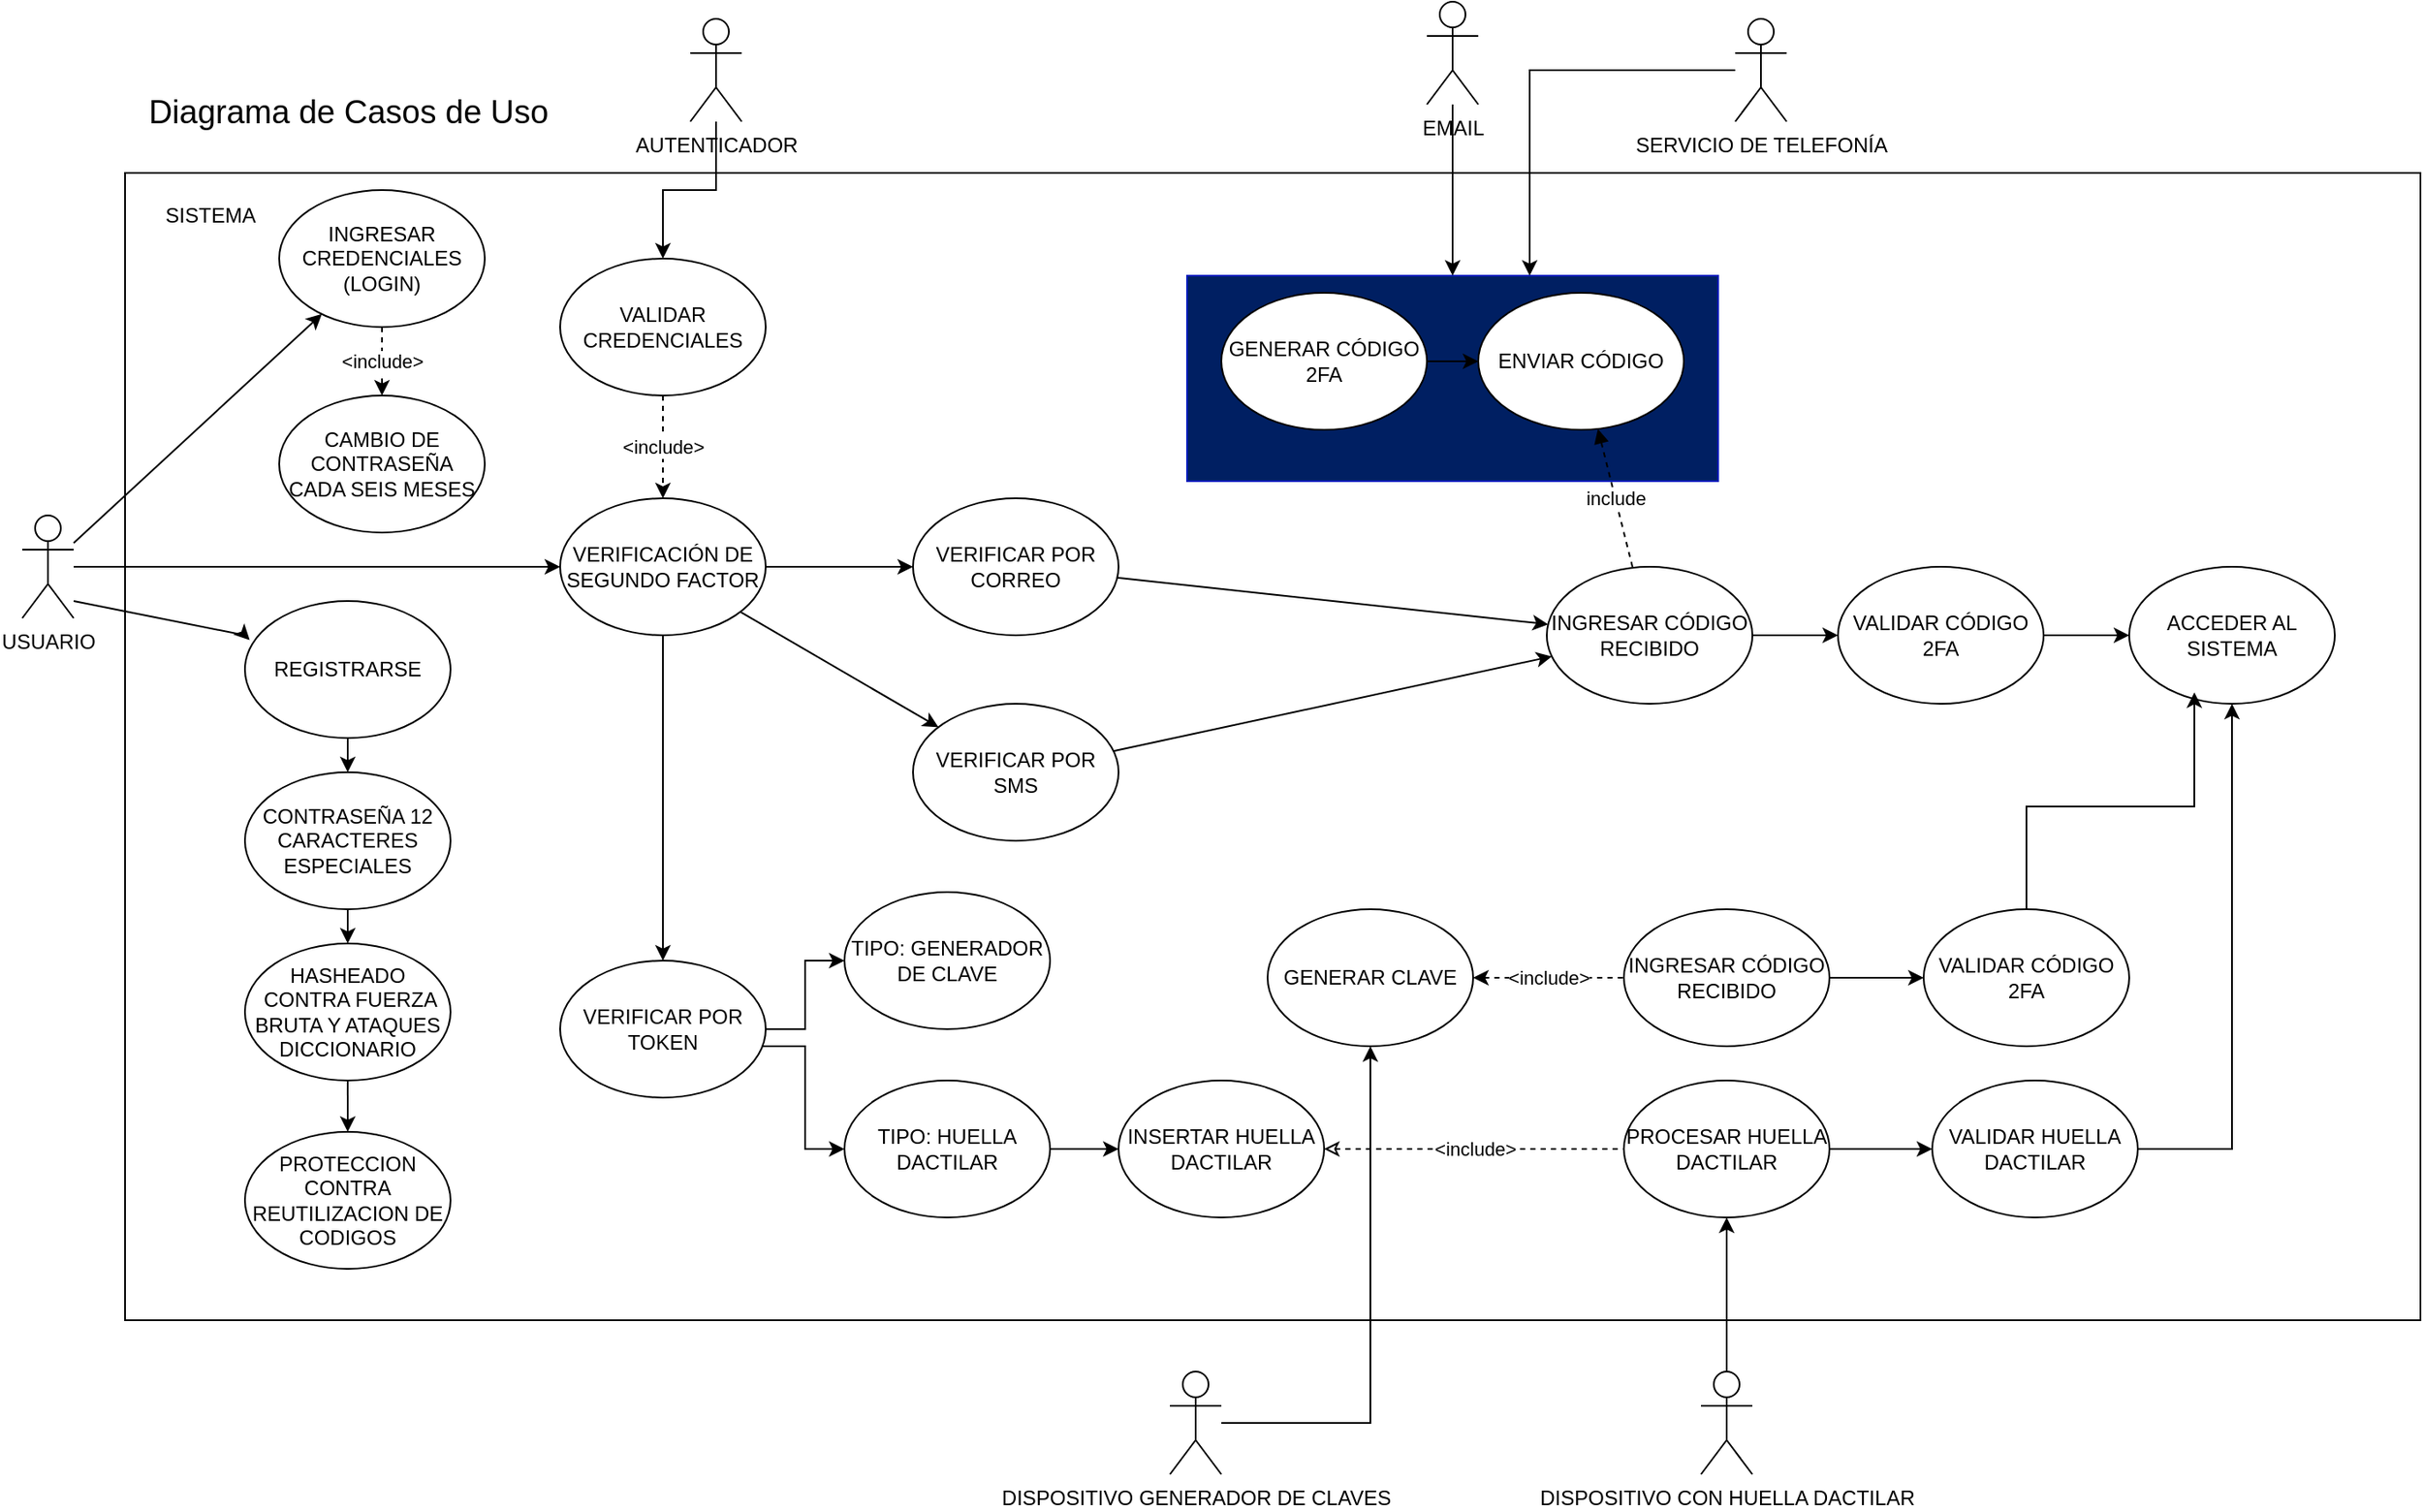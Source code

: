 <mxfile version="27.0.2" pages="3">
  <diagram name="Página-1" id="bkcNCFuZh3nzWd275Wma">
    <mxGraphModel dx="856" dy="1682" grid="1" gridSize="10" guides="1" tooltips="1" connect="1" arrows="1" fold="1" page="1" pageScale="1" pageWidth="827" pageHeight="1169" math="0" shadow="0">
      <root>
        <mxCell id="0" />
        <mxCell id="1" parent="0" />
        <mxCell id="55U7T44SHWVihHTXmbw4-5" value="" style="whiteSpace=wrap;html=1;fillColor=default;" parent="1" vertex="1">
          <mxGeometry x="160" y="70" width="1340" height="670" as="geometry" />
        </mxCell>
        <mxCell id="kDnsUJRPrxgdrEXKaM1p-23" value="" style="whiteSpace=wrap;html=1;fillColor=#001F62;fontColor=#ffffff;strokeColor=#001DBC;" parent="1" vertex="1">
          <mxGeometry x="780" y="130" width="310" height="120" as="geometry" />
        </mxCell>
        <mxCell id="ELgzYbz5t30qQWorCvFD-22" value="" style="edgeStyle=orthogonalEdgeStyle;rounded=0;orthogonalLoop=1;jettySize=auto;html=1;" parent="1" source="55U7T44SHWVihHTXmbw4-6" target="55U7T44SHWVihHTXmbw4-7" edge="1">
          <mxGeometry relative="1" as="geometry" />
        </mxCell>
        <mxCell id="kDnsUJRPrxgdrEXKaM1p-8" value="" style="rounded=0;orthogonalLoop=1;jettySize=auto;html=1;" parent="1" source="55U7T44SHWVihHTXmbw4-6" target="kDnsUJRPrxgdrEXKaM1p-7" edge="1">
          <mxGeometry relative="1" as="geometry" />
        </mxCell>
        <mxCell id="kDnsUJRPrxgdrEXKaM1p-11" value="" style="edgeStyle=orthogonalEdgeStyle;rounded=0;orthogonalLoop=1;jettySize=auto;html=1;" parent="1" source="55U7T44SHWVihHTXmbw4-6" target="kDnsUJRPrxgdrEXKaM1p-10" edge="1">
          <mxGeometry relative="1" as="geometry" />
        </mxCell>
        <mxCell id="55U7T44SHWVihHTXmbw4-6" value="VERIFICACIÓN DE SEGUNDO FACTOR" style="ellipse;whiteSpace=wrap;html=1;" parent="1" vertex="1">
          <mxGeometry x="414" y="260" width="120" height="80" as="geometry" />
        </mxCell>
        <mxCell id="kDnsUJRPrxgdrEXKaM1p-27" style="rounded=0;orthogonalLoop=1;jettySize=auto;html=1;" parent="1" source="55U7T44SHWVihHTXmbw4-7" target="ELgzYbz5t30qQWorCvFD-7" edge="1">
          <mxGeometry relative="1" as="geometry" />
        </mxCell>
        <mxCell id="55U7T44SHWVihHTXmbw4-7" value="VERIFICAR POR CORREO" style="ellipse;whiteSpace=wrap;html=1;" parent="1" vertex="1">
          <mxGeometry x="620" y="260" width="120" height="80" as="geometry" />
        </mxCell>
        <mxCell id="ELgzYbz5t30qQWorCvFD-12" value="" style="rounded=0;orthogonalLoop=1;jettySize=auto;html=1;" parent="1" source="55U7T44SHWVihHTXmbw4-20" target="ELgzYbz5t30qQWorCvFD-1" edge="1">
          <mxGeometry relative="1" as="geometry">
            <mxPoint x="370" y="170" as="sourcePoint" />
          </mxGeometry>
        </mxCell>
        <mxCell id="55U7T44SHWVihHTXmbw4-10" value="SISTEMA" style="text;html=1;align=center;verticalAlign=middle;whiteSpace=wrap;rounded=0;" parent="1" vertex="1">
          <mxGeometry x="180" y="80" width="60" height="30" as="geometry" />
        </mxCell>
        <mxCell id="ELgzYbz5t30qQWorCvFD-17" style="rounded=0;orthogonalLoop=1;jettySize=auto;html=1;" parent="1" source="55U7T44SHWVihHTXmbw4-20" target="55U7T44SHWVihHTXmbw4-6" edge="1">
          <mxGeometry relative="1" as="geometry" />
        </mxCell>
        <mxCell id="55U7T44SHWVihHTXmbw4-20" value="USUARIO&lt;div&gt;&lt;br&gt;&lt;/div&gt;&lt;div&gt;&lt;br&gt;&lt;/div&gt;" style="shape=umlActor;verticalLabelPosition=bottom;verticalAlign=top;html=1;outlineConnect=0;" parent="1" vertex="1">
          <mxGeometry x="100" y="270" width="30" height="60" as="geometry" />
        </mxCell>
        <mxCell id="OUFbGunnK5T9rDzc7TgG-1" value="&lt;font style=&quot;font-size: 19px;&quot;&gt;Diagrama de Casos de Uso&lt;/font&gt;" style="text;html=1;align=center;verticalAlign=middle;resizable=0;points=[];autosize=1;strokeColor=none;fillColor=none;" parent="1" vertex="1">
          <mxGeometry x="160" y="15" width="260" height="40" as="geometry" />
        </mxCell>
        <mxCell id="ELgzYbz5t30qQWorCvFD-1" value="INGRESAR CREDENCIALES (LOGIN)" style="ellipse;whiteSpace=wrap;html=1;" parent="1" vertex="1">
          <mxGeometry x="250" y="80" width="120" height="80" as="geometry" />
        </mxCell>
        <mxCell id="kDnsUJRPrxgdrEXKaM1p-2" value="&amp;lt;include&amp;gt;" style="edgeStyle=orthogonalEdgeStyle;rounded=0;orthogonalLoop=1;jettySize=auto;html=1;dashed=1;" parent="1" source="ELgzYbz5t30qQWorCvFD-2" target="55U7T44SHWVihHTXmbw4-6" edge="1">
          <mxGeometry relative="1" as="geometry" />
        </mxCell>
        <mxCell id="ELgzYbz5t30qQWorCvFD-2" value="VALIDAR CREDENCIALES" style="ellipse;whiteSpace=wrap;html=1;" parent="1" vertex="1">
          <mxGeometry x="414" y="120" width="120" height="80" as="geometry" />
        </mxCell>
        <mxCell id="ELgzYbz5t30qQWorCvFD-18" value="include" style="rounded=0;orthogonalLoop=1;jettySize=auto;html=1;dashed=1;startArrow=block;startFill=1;endArrow=none;" parent="1" source="ELgzYbz5t30qQWorCvFD-4" target="ELgzYbz5t30qQWorCvFD-7" edge="1">
          <mxGeometry relative="1" as="geometry">
            <mxPoint x="1111.028" y="192.628" as="targetPoint" />
          </mxGeometry>
        </mxCell>
        <mxCell id="ELgzYbz5t30qQWorCvFD-4" value="ENVIAR CÓDIGO" style="ellipse;whiteSpace=wrap;html=1;" parent="1" vertex="1">
          <mxGeometry x="950" y="140" width="120" height="80" as="geometry" />
        </mxCell>
        <mxCell id="ELgzYbz5t30qQWorCvFD-11" style="edgeStyle=orthogonalEdgeStyle;rounded=0;orthogonalLoop=1;jettySize=auto;html=1;" parent="1" source="ELgzYbz5t30qQWorCvFD-5" target="ELgzYbz5t30qQWorCvFD-8" edge="1">
          <mxGeometry relative="1" as="geometry" />
        </mxCell>
        <mxCell id="ELgzYbz5t30qQWorCvFD-5" value="VALIDAR CÓDIGO 2FA" style="ellipse;whiteSpace=wrap;html=1;" parent="1" vertex="1">
          <mxGeometry x="1160" y="300" width="120" height="80" as="geometry" />
        </mxCell>
        <mxCell id="kDnsUJRPrxgdrEXKaM1p-6" style="edgeStyle=orthogonalEdgeStyle;rounded=0;orthogonalLoop=1;jettySize=auto;html=1;" parent="1" source="ELgzYbz5t30qQWorCvFD-7" target="ELgzYbz5t30qQWorCvFD-5" edge="1">
          <mxGeometry relative="1" as="geometry" />
        </mxCell>
        <mxCell id="ELgzYbz5t30qQWorCvFD-7" value="INGRESAR CÓDIGO RECIBIDO" style="ellipse;whiteSpace=wrap;html=1;" parent="1" vertex="1">
          <mxGeometry x="990" y="300" width="120" height="80" as="geometry" />
        </mxCell>
        <mxCell id="ELgzYbz5t30qQWorCvFD-8" value="ACCEDER AL SISTEMA" style="ellipse;whiteSpace=wrap;html=1;" parent="1" vertex="1">
          <mxGeometry x="1330" y="300" width="120" height="80" as="geometry" />
        </mxCell>
        <mxCell id="kDnsUJRPrxgdrEXKaM1p-20" style="edgeStyle=orthogonalEdgeStyle;rounded=0;orthogonalLoop=1;jettySize=auto;html=1;" parent="1" source="ELgzYbz5t30qQWorCvFD-3" target="ELgzYbz5t30qQWorCvFD-4" edge="1">
          <mxGeometry relative="1" as="geometry" />
        </mxCell>
        <mxCell id="ELgzYbz5t30qQWorCvFD-3" value="GENERAR CÓDIGO 2FA" style="ellipse;whiteSpace=wrap;html=1;" parent="1" vertex="1">
          <mxGeometry x="800" y="140" width="120" height="80" as="geometry" />
        </mxCell>
        <mxCell id="kDnsUJRPrxgdrEXKaM1p-28" style="rounded=0;orthogonalLoop=1;jettySize=auto;html=1;" parent="1" source="kDnsUJRPrxgdrEXKaM1p-7" target="ELgzYbz5t30qQWorCvFD-7" edge="1">
          <mxGeometry relative="1" as="geometry" />
        </mxCell>
        <mxCell id="kDnsUJRPrxgdrEXKaM1p-7" value="VERIFICAR POR SMS" style="ellipse;whiteSpace=wrap;html=1;" parent="1" vertex="1">
          <mxGeometry x="620" y="380" width="120" height="80" as="geometry" />
        </mxCell>
        <mxCell id="a185UjHr5Wbor6EuOmG7-4" style="edgeStyle=orthogonalEdgeStyle;rounded=0;orthogonalLoop=1;jettySize=auto;html=1;" parent="1" source="kDnsUJRPrxgdrEXKaM1p-10" target="a185UjHr5Wbor6EuOmG7-2" edge="1">
          <mxGeometry relative="1" as="geometry" />
        </mxCell>
        <mxCell id="a185UjHr5Wbor6EuOmG7-5" style="edgeStyle=orthogonalEdgeStyle;rounded=0;orthogonalLoop=1;jettySize=auto;html=1;" parent="1" source="kDnsUJRPrxgdrEXKaM1p-10" target="a185UjHr5Wbor6EuOmG7-3" edge="1">
          <mxGeometry relative="1" as="geometry">
            <Array as="points">
              <mxPoint x="557" y="580" />
              <mxPoint x="557" y="640" />
            </Array>
          </mxGeometry>
        </mxCell>
        <mxCell id="kDnsUJRPrxgdrEXKaM1p-10" value="VERIFICAR POR TOKEN" style="ellipse;whiteSpace=wrap;html=1;" parent="1" vertex="1">
          <mxGeometry x="414" y="530" width="120" height="80" as="geometry" />
        </mxCell>
        <mxCell id="kDnsUJRPrxgdrEXKaM1p-19" style="edgeStyle=orthogonalEdgeStyle;rounded=0;orthogonalLoop=1;jettySize=auto;html=1;" parent="1" source="kDnsUJRPrxgdrEXKaM1p-15" target="kDnsUJRPrxgdrEXKaM1p-23" edge="1">
          <mxGeometry relative="1" as="geometry" />
        </mxCell>
        <mxCell id="kDnsUJRPrxgdrEXKaM1p-15" value="EMAIL" style="shape=umlActor;verticalLabelPosition=bottom;verticalAlign=top;html=1;outlineConnect=0;" parent="1" vertex="1">
          <mxGeometry x="920" y="-30" width="30" height="60" as="geometry" />
        </mxCell>
        <mxCell id="kDnsUJRPrxgdrEXKaM1p-26" style="edgeStyle=orthogonalEdgeStyle;rounded=0;orthogonalLoop=1;jettySize=auto;html=1;" parent="1" source="kDnsUJRPrxgdrEXKaM1p-22" target="kDnsUJRPrxgdrEXKaM1p-23" edge="1">
          <mxGeometry relative="1" as="geometry">
            <Array as="points">
              <mxPoint x="980" y="10" />
            </Array>
          </mxGeometry>
        </mxCell>
        <mxCell id="kDnsUJRPrxgdrEXKaM1p-22" value="SERVICIO DE TELEFONÍA" style="shape=umlActor;verticalLabelPosition=bottom;verticalAlign=top;html=1;outlineConnect=0;" parent="1" vertex="1">
          <mxGeometry x="1100" y="-20" width="30" height="60" as="geometry" />
        </mxCell>
        <mxCell id="kDnsUJRPrxgdrEXKaM1p-30" style="edgeStyle=orthogonalEdgeStyle;rounded=0;orthogonalLoop=1;jettySize=auto;html=1;" parent="1" source="kDnsUJRPrxgdrEXKaM1p-29" target="ELgzYbz5t30qQWorCvFD-2" edge="1">
          <mxGeometry relative="1" as="geometry" />
        </mxCell>
        <mxCell id="kDnsUJRPrxgdrEXKaM1p-29" value="AUTENTICADOR" style="shape=umlActor;verticalLabelPosition=bottom;verticalAlign=top;html=1;outlineConnect=0;" parent="1" vertex="1">
          <mxGeometry x="490" y="-20" width="30" height="60" as="geometry" />
        </mxCell>
        <mxCell id="e8HvIfPg88PnvEtI7GWi-3" value="REGISTRARSE" style="ellipse;whiteSpace=wrap;html=1;" parent="1" vertex="1">
          <mxGeometry x="230" y="320" width="120" height="80" as="geometry" />
        </mxCell>
        <mxCell id="e8HvIfPg88PnvEtI7GWi-5" value="CONTRASEÑA 12 CARACTERES&lt;div&gt;ESPECIALES&lt;/div&gt;" style="ellipse;whiteSpace=wrap;html=1;" parent="1" vertex="1">
          <mxGeometry x="230" y="420" width="120" height="80" as="geometry" />
        </mxCell>
        <mxCell id="e8HvIfPg88PnvEtI7GWi-6" value="HASHEADO&lt;div&gt;&amp;nbsp;CONTRA FUERZA BRUTA Y ATAQUES DICCIONARIO&lt;/div&gt;" style="ellipse;whiteSpace=wrap;html=1;" parent="1" vertex="1">
          <mxGeometry x="230" y="520" width="120" height="80" as="geometry" />
        </mxCell>
        <mxCell id="e8HvIfPg88PnvEtI7GWi-7" value="PROTECCION CONTRA REUTILIZACION DE CODIGOS" style="ellipse;whiteSpace=wrap;html=1;" parent="1" vertex="1">
          <mxGeometry x="230" y="630" width="120" height="80" as="geometry" />
        </mxCell>
        <mxCell id="e8HvIfPg88PnvEtI7GWi-8" value="CAMBIO DE CONTRASEÑA CADA SEIS MESES" style="ellipse;whiteSpace=wrap;html=1;" parent="1" vertex="1">
          <mxGeometry x="250" y="200" width="120" height="80" as="geometry" />
        </mxCell>
        <mxCell id="e8HvIfPg88PnvEtI7GWi-10" value="" style="endArrow=classic;html=1;rounded=0;entryX=0.5;entryY=0;entryDx=0;entryDy=0;" parent="1" target="e8HvIfPg88PnvEtI7GWi-5" edge="1">
          <mxGeometry width="50" height="50" relative="1" as="geometry">
            <mxPoint x="290" y="400" as="sourcePoint" />
            <mxPoint x="350" y="400" as="targetPoint" />
          </mxGeometry>
        </mxCell>
        <mxCell id="e8HvIfPg88PnvEtI7GWi-11" value="" style="endArrow=classic;html=1;rounded=0;exitX=0.5;exitY=1;exitDx=0;exitDy=0;entryX=0.5;entryY=0;entryDx=0;entryDy=0;" parent="1" source="e8HvIfPg88PnvEtI7GWi-5" target="e8HvIfPg88PnvEtI7GWi-6" edge="1">
          <mxGeometry width="50" height="50" relative="1" as="geometry">
            <mxPoint x="300" y="520" as="sourcePoint" />
            <mxPoint x="350" y="470" as="targetPoint" />
          </mxGeometry>
        </mxCell>
        <mxCell id="e8HvIfPg88PnvEtI7GWi-12" value="" style="endArrow=classic;html=1;rounded=0;exitX=0.097;exitY=0.791;exitDx=0;exitDy=0;exitPerimeter=0;entryX=0.5;entryY=0;entryDx=0;entryDy=0;" parent="1" source="55U7T44SHWVihHTXmbw4-5" target="e8HvIfPg88PnvEtI7GWi-7" edge="1">
          <mxGeometry width="50" height="50" relative="1" as="geometry">
            <mxPoint x="350" y="640" as="sourcePoint" />
            <mxPoint x="400" y="590" as="targetPoint" />
          </mxGeometry>
        </mxCell>
        <mxCell id="e8HvIfPg88PnvEtI7GWi-13" value="&amp;lt;include&amp;gt;" style="endArrow=classic;html=1;rounded=0;exitX=0.5;exitY=1;exitDx=0;exitDy=0;entryX=0.5;entryY=0;entryDx=0;entryDy=0;startFill=0;dashed=1;endFill=1;" parent="1" source="ELgzYbz5t30qQWorCvFD-1" target="e8HvIfPg88PnvEtI7GWi-8" edge="1">
          <mxGeometry width="50" height="50" relative="1" as="geometry">
            <mxPoint x="440" y="460" as="sourcePoint" />
            <mxPoint x="490" y="410" as="targetPoint" />
          </mxGeometry>
        </mxCell>
        <mxCell id="e8HvIfPg88PnvEtI7GWi-14" value="" style="endArrow=classic;html=1;rounded=0;entryX=0.023;entryY=0.285;entryDx=0;entryDy=0;entryPerimeter=0;" parent="1" target="e8HvIfPg88PnvEtI7GWi-3" edge="1">
          <mxGeometry width="50" height="50" relative="1" as="geometry">
            <mxPoint x="130" y="320" as="sourcePoint" />
            <mxPoint x="200" y="330" as="targetPoint" />
            <Array as="points">
              <mxPoint x="230" y="340" />
            </Array>
          </mxGeometry>
        </mxCell>
        <mxCell id="a185UjHr5Wbor6EuOmG7-2" value="TIPO: GENERADOR DE CLAVE" style="ellipse;whiteSpace=wrap;html=1;" parent="1" vertex="1">
          <mxGeometry x="580" y="490" width="120" height="80" as="geometry" />
        </mxCell>
        <mxCell id="a185UjHr5Wbor6EuOmG7-9" style="edgeStyle=orthogonalEdgeStyle;rounded=0;orthogonalLoop=1;jettySize=auto;html=1;" parent="1" source="a185UjHr5Wbor6EuOmG7-3" target="a185UjHr5Wbor6EuOmG7-8" edge="1">
          <mxGeometry relative="1" as="geometry" />
        </mxCell>
        <mxCell id="a185UjHr5Wbor6EuOmG7-3" value="TIPO: HUELLA DACTILAR" style="ellipse;whiteSpace=wrap;html=1;" parent="1" vertex="1">
          <mxGeometry x="580" y="600" width="120" height="80" as="geometry" />
        </mxCell>
        <mxCell id="a185UjHr5Wbor6EuOmG7-10" style="edgeStyle=orthogonalEdgeStyle;rounded=0;orthogonalLoop=1;jettySize=auto;html=1;" parent="1" source="a185UjHr5Wbor6EuOmG7-6" target="a185UjHr5Wbor6EuOmG7-15" edge="1">
          <mxGeometry relative="1" as="geometry" />
        </mxCell>
        <mxCell id="a185UjHr5Wbor6EuOmG7-6" value="DISPOSITIVO GENERADOR DE CLAVES" style="shape=umlActor;verticalLabelPosition=bottom;verticalAlign=top;html=1;outlineConnect=0;" parent="1" vertex="1">
          <mxGeometry x="770" y="770" width="30" height="60" as="geometry" />
        </mxCell>
        <mxCell id="a185UjHr5Wbor6EuOmG7-12" style="edgeStyle=orthogonalEdgeStyle;rounded=0;orthogonalLoop=1;jettySize=auto;html=1;entryX=0;entryY=0.5;entryDx=0;entryDy=0;" parent="1" source="a185UjHr5Wbor6EuOmG7-7" target="a185UjHr5Wbor6EuOmG7-11" edge="1">
          <mxGeometry relative="1" as="geometry" />
        </mxCell>
        <mxCell id="a185UjHr5Wbor6EuOmG7-7" value="PROCESAR HUELLA DACTILAR" style="ellipse;whiteSpace=wrap;html=1;" parent="1" vertex="1">
          <mxGeometry x="1035" y="600" width="120" height="80" as="geometry" />
        </mxCell>
        <mxCell id="a185UjHr5Wbor6EuOmG7-26" value="&amp;lt;include&amp;gt;" style="edgeStyle=orthogonalEdgeStyle;rounded=0;orthogonalLoop=1;jettySize=auto;html=1;dashed=1;startArrow=classic;startFill=0;endArrow=none;" parent="1" source="a185UjHr5Wbor6EuOmG7-8" target="a185UjHr5Wbor6EuOmG7-7" edge="1">
          <mxGeometry relative="1" as="geometry" />
        </mxCell>
        <mxCell id="a185UjHr5Wbor6EuOmG7-8" value="INSERTAR HUELLA DACTILAR" style="ellipse;whiteSpace=wrap;html=1;" parent="1" vertex="1">
          <mxGeometry x="740" y="600" width="120" height="80" as="geometry" />
        </mxCell>
        <mxCell id="a185UjHr5Wbor6EuOmG7-14" style="edgeStyle=orthogonalEdgeStyle;rounded=0;orthogonalLoop=1;jettySize=auto;html=1;" parent="1" source="a185UjHr5Wbor6EuOmG7-11" target="ELgzYbz5t30qQWorCvFD-8" edge="1">
          <mxGeometry relative="1" as="geometry">
            <Array as="points">
              <mxPoint x="1390" y="640" />
            </Array>
          </mxGeometry>
        </mxCell>
        <mxCell id="a185UjHr5Wbor6EuOmG7-11" value="VALIDAR HUELLA DACTILAR" style="ellipse;whiteSpace=wrap;html=1;" parent="1" vertex="1">
          <mxGeometry x="1215" y="600" width="120" height="80" as="geometry" />
        </mxCell>
        <mxCell id="a185UjHr5Wbor6EuOmG7-21" value="&amp;lt;include&amp;gt;" style="edgeStyle=orthogonalEdgeStyle;rounded=0;orthogonalLoop=1;jettySize=auto;html=1;dashed=1;startArrow=classic;startFill=1;endArrow=none;" parent="1" source="a185UjHr5Wbor6EuOmG7-15" target="a185UjHr5Wbor6EuOmG7-19" edge="1">
          <mxGeometry relative="1" as="geometry" />
        </mxCell>
        <mxCell id="a185UjHr5Wbor6EuOmG7-15" value="GENERAR CLAVE" style="ellipse;whiteSpace=wrap;html=1;" parent="1" vertex="1">
          <mxGeometry x="827" y="500" width="120" height="80" as="geometry" />
        </mxCell>
        <mxCell id="a185UjHr5Wbor6EuOmG7-17" style="edgeStyle=orthogonalEdgeStyle;rounded=0;orthogonalLoop=1;jettySize=auto;html=1;" parent="1" source="a185UjHr5Wbor6EuOmG7-16" target="a185UjHr5Wbor6EuOmG7-7" edge="1">
          <mxGeometry relative="1" as="geometry" />
        </mxCell>
        <mxCell id="a185UjHr5Wbor6EuOmG7-16" value="DISPOSITIVO CON HUELLA DACTILAR" style="shape=umlActor;verticalLabelPosition=bottom;verticalAlign=top;html=1;outlineConnect=0;" parent="1" vertex="1">
          <mxGeometry x="1080" y="770" width="30" height="60" as="geometry" />
        </mxCell>
        <mxCell id="a185UjHr5Wbor6EuOmG7-23" style="edgeStyle=orthogonalEdgeStyle;rounded=0;orthogonalLoop=1;jettySize=auto;html=1;" parent="1" source="a185UjHr5Wbor6EuOmG7-19" target="a185UjHr5Wbor6EuOmG7-20" edge="1">
          <mxGeometry relative="1" as="geometry" />
        </mxCell>
        <mxCell id="a185UjHr5Wbor6EuOmG7-19" value="INGRESAR CÓDIGO RECIBIDO" style="ellipse;whiteSpace=wrap;html=1;" parent="1" vertex="1">
          <mxGeometry x="1035" y="500" width="120" height="80" as="geometry" />
        </mxCell>
        <mxCell id="a185UjHr5Wbor6EuOmG7-20" value="VALIDAR CÓDIGO 2FA" style="ellipse;whiteSpace=wrap;html=1;" parent="1" vertex="1">
          <mxGeometry x="1210" y="500" width="120" height="80" as="geometry" />
        </mxCell>
        <mxCell id="a185UjHr5Wbor6EuOmG7-24" style="edgeStyle=orthogonalEdgeStyle;rounded=0;orthogonalLoop=1;jettySize=auto;html=1;entryX=0.317;entryY=0.917;entryDx=0;entryDy=0;entryPerimeter=0;" parent="1" source="a185UjHr5Wbor6EuOmG7-20" target="ELgzYbz5t30qQWorCvFD-8" edge="1">
          <mxGeometry relative="1" as="geometry" />
        </mxCell>
      </root>
    </mxGraphModel>
  </diagram>
  <diagram id="3XpqEXoGFujijByaQAJS" name="Página-2">
    <mxGraphModel dx="907" dy="1726" grid="1" gridSize="10" guides="1" tooltips="1" connect="1" arrows="1" fold="1" page="1" pageScale="1" pageWidth="827" pageHeight="1169" math="0" shadow="0">
      <root>
        <mxCell id="0" />
        <mxCell id="1" parent="0" />
        <mxCell id="KM89pwE54j6eWPWr3_YM-1" value="" style="ellipse;whiteSpace=wrap;html=1;aspect=fixed;" parent="1" vertex="1">
          <mxGeometry x="90" y="40" width="80" height="80" as="geometry" />
        </mxCell>
        <mxCell id="KM89pwE54j6eWPWr3_YM-2" value="LOGIN" style="text;html=1;align=center;verticalAlign=middle;whiteSpace=wrap;rounded=0;" parent="1" vertex="1">
          <mxGeometry x="240" y="20" width="60" height="30" as="geometry" />
        </mxCell>
        <mxCell id="KM89pwE54j6eWPWr3_YM-5" value="" style="endArrow=none;html=1;rounded=0;entryX=0.5;entryY=1;entryDx=0;entryDy=0;" parent="1" source="vRh6OYR6chhi0RHXxBmz-3" target="KM89pwE54j6eWPWr3_YM-1" edge="1">
          <mxGeometry width="50" height="50" relative="1" as="geometry">
            <mxPoint x="130" y="170.0" as="sourcePoint" />
            <mxPoint x="121" y="120" as="targetPoint" />
          </mxGeometry>
        </mxCell>
        <mxCell id="RthCbK91_F8tJ_3ahLFB-1" style="edgeStyle=orthogonalEdgeStyle;rounded=0;orthogonalLoop=1;jettySize=auto;html=1;endArrow=none;startFill=0;" parent="1" source="KM89pwE54j6eWPWr3_YM-6" target="vRh6OYR6chhi0RHXxBmz-3" edge="1">
          <mxGeometry relative="1" as="geometry">
            <mxPoint x="130" y="230.0" as="targetPoint" />
          </mxGeometry>
        </mxCell>
        <mxCell id="KM89pwE54j6eWPWr3_YM-6" value="" style="rhombus;whiteSpace=wrap;html=1;" parent="1" vertex="1">
          <mxGeometry x="90" y="270" width="80" height="80" as="geometry" />
        </mxCell>
        <mxCell id="KM89pwE54j6eWPWr3_YM-9" value="VALIDA&lt;div&gt;CREDENCIALES&lt;/div&gt;" style="rounded=1;whiteSpace=wrap;html=1;" parent="1" vertex="1">
          <mxGeometry x="70" y="400" width="120" height="60" as="geometry" />
        </mxCell>
        <mxCell id="KM89pwE54j6eWPWr3_YM-10" value="" style="endArrow=none;html=1;rounded=0;entryX=0.5;entryY=1;entryDx=0;entryDy=0;exitX=0.5;exitY=0;exitDx=0;exitDy=0;" parent="1" source="KM89pwE54j6eWPWr3_YM-9" target="KM89pwE54j6eWPWr3_YM-6" edge="1">
          <mxGeometry width="50" height="50" relative="1" as="geometry">
            <mxPoint x="120" y="440" as="sourcePoint" />
            <mxPoint x="120" y="390" as="targetPoint" />
          </mxGeometry>
        </mxCell>
        <mxCell id="KM89pwE54j6eWPWr3_YM-13" value="" style="endArrow=none;html=1;rounded=0;exitX=1;exitY=0.5;exitDx=0;exitDy=0;edgeStyle=orthogonalEdgeStyle;" parent="1" source="KM89pwE54j6eWPWr3_YM-6" edge="1">
          <mxGeometry width="50" height="50" relative="1" as="geometry">
            <mxPoint x="220" y="340" as="sourcePoint" />
            <mxPoint x="220" y="200" as="targetPoint" />
          </mxGeometry>
        </mxCell>
        <mxCell id="KM89pwE54j6eWPWr3_YM-14" value="" style="endArrow=none;html=1;rounded=0;startArrow=block;startFill=1;" parent="1" source="vRh6OYR6chhi0RHXxBmz-3" edge="1">
          <mxGeometry width="50" height="50" relative="1" as="geometry">
            <mxPoint x="190" y="200.0" as="sourcePoint" />
            <mxPoint x="220" y="200" as="targetPoint" />
          </mxGeometry>
        </mxCell>
        <mxCell id="KM89pwE54j6eWPWr3_YM-27" value="NO" style="edgeStyle=orthogonalEdgeStyle;rounded=0;orthogonalLoop=1;jettySize=auto;html=1;entryX=0.5;entryY=0;entryDx=0;entryDy=0;endArrow=none;startFill=0;" parent="1" source="KM89pwE54j6eWPWr3_YM-17" target="KM89pwE54j6eWPWr3_YM-26" edge="1">
          <mxGeometry x="-0.375" relative="1" as="geometry">
            <mxPoint as="offset" />
          </mxGeometry>
        </mxCell>
        <mxCell id="KM89pwE54j6eWPWr3_YM-32" value="" style="edgeStyle=orthogonalEdgeStyle;rounded=0;orthogonalLoop=1;jettySize=auto;html=1;endArrow=block;endFill=1;" parent="1" source="KM89pwE54j6eWPWr3_YM-17" target="KM89pwE54j6eWPWr3_YM-19" edge="1">
          <mxGeometry relative="1" as="geometry" />
        </mxCell>
        <mxCell id="KM89pwE54j6eWPWr3_YM-17" value="" style="rhombus;whiteSpace=wrap;html=1;" parent="1" vertex="1">
          <mxGeometry x="370" y="160" width="80" height="80" as="geometry" />
        </mxCell>
        <mxCell id="KM89pwE54j6eWPWr3_YM-19" value="BLOQUEO" style="ellipse;whiteSpace=wrap;html=1;" parent="1" vertex="1">
          <mxGeometry x="350" y="-30" width="120" height="80" as="geometry" />
        </mxCell>
        <mxCell id="RthCbK91_F8tJ_3ahLFB-2" value="SI" style="edgeStyle=orthogonalEdgeStyle;rounded=0;orthogonalLoop=1;jettySize=auto;html=1;" parent="1" source="KM89pwE54j6eWPWr3_YM-20" target="KM89pwE54j6eWPWr3_YM-23" edge="1">
          <mxGeometry relative="1" as="geometry" />
        </mxCell>
        <mxCell id="GqbfyCoOcC2KNz3jLCVC-5" value="NO" style="edgeStyle=orthogonalEdgeStyle;rounded=0;orthogonalLoop=1;jettySize=auto;html=1;entryX=0.5;entryY=1;entryDx=0;entryDy=0;endArrow=none;startFill=0;" edge="1" parent="1" source="KM89pwE54j6eWPWr3_YM-20" target="KM89pwE54j6eWPWr3_YM-26">
          <mxGeometry relative="1" as="geometry" />
        </mxCell>
        <mxCell id="KM89pwE54j6eWPWr3_YM-20" value="" style="rhombus;whiteSpace=wrap;html=1;" parent="1" vertex="1">
          <mxGeometry x="250" y="390" width="80" height="80" as="geometry" />
        </mxCell>
        <mxCell id="KM89pwE54j6eWPWr3_YM-21" value="" style="endArrow=none;html=1;rounded=0;exitX=1;exitY=0.5;exitDx=0;exitDy=0;entryX=0;entryY=0.5;entryDx=0;entryDy=0;" parent="1" source="KM89pwE54j6eWPWr3_YM-9" target="KM89pwE54j6eWPWr3_YM-20" edge="1">
          <mxGeometry width="50" height="50" relative="1" as="geometry">
            <mxPoint x="230" y="510" as="sourcePoint" />
            <mxPoint x="330" y="480" as="targetPoint" />
          </mxGeometry>
        </mxCell>
        <mxCell id="RthCbK91_F8tJ_3ahLFB-35" style="edgeStyle=orthogonalEdgeStyle;rounded=0;orthogonalLoop=1;jettySize=auto;html=1;endArrow=none;endFill=1;startFill=0;" parent="1" source="KM89pwE54j6eWPWr3_YM-23" target="RthCbK91_F8tJ_3ahLFB-6" edge="1">
          <mxGeometry relative="1" as="geometry" />
        </mxCell>
        <mxCell id="RthCbK91_F8tJ_3ahLFB-36" style="edgeStyle=orthogonalEdgeStyle;rounded=0;orthogonalLoop=1;jettySize=auto;html=1;endArrow=none;startFill=0;" parent="1" source="KM89pwE54j6eWPWr3_YM-23" target="RthCbK91_F8tJ_3ahLFB-5" edge="1">
          <mxGeometry relative="1" as="geometry">
            <Array as="points">
              <mxPoint x="510" y="510" />
            </Array>
          </mxGeometry>
        </mxCell>
        <mxCell id="fI8FuP6cAWkPeZ9nkoHx-1" style="edgeStyle=orthogonalEdgeStyle;rounded=0;orthogonalLoop=1;jettySize=auto;html=1;entryX=0;entryY=0.5;entryDx=0;entryDy=0;" edge="1" parent="1" source="KM89pwE54j6eWPWr3_YM-23" target="GqbfyCoOcC2KNz3jLCVC-32">
          <mxGeometry relative="1" as="geometry">
            <Array as="points">
              <mxPoint x="480" y="630" />
            </Array>
          </mxGeometry>
        </mxCell>
        <mxCell id="KM89pwE54j6eWPWr3_YM-23" value="ELEGIR DOBLE FACTOR DE AUTENTICACIÓN" style="ellipse;whiteSpace=wrap;html=1;" parent="1" vertex="1">
          <mxGeometry x="420" y="390" width="120" height="80" as="geometry" />
        </mxCell>
        <mxCell id="GqbfyCoOcC2KNz3jLCVC-3" value="SI" style="edgeStyle=orthogonalEdgeStyle;rounded=0;orthogonalLoop=1;jettySize=auto;html=1;entryX=1;entryY=0.25;entryDx=0;entryDy=0;" edge="1" parent="1" source="KM89pwE54j6eWPWr3_YM-26" target="vRh6OYR6chhi0RHXxBmz-3">
          <mxGeometry x="0.282" y="-5" relative="1" as="geometry">
            <Array as="points">
              <mxPoint x="290" y="185" />
            </Array>
            <mxPoint as="offset" />
          </mxGeometry>
        </mxCell>
        <mxCell id="KM89pwE54j6eWPWr3_YM-26" value="ANES DE 3 INTENTOS" style="ellipse;whiteSpace=wrap;html=1;" parent="1" vertex="1">
          <mxGeometry x="245" y="280" width="90" height="60" as="geometry" />
        </mxCell>
        <mxCell id="5MV8AKmwj1LYdUBuBQUa-1" value="Diagrama de actividad" style="text;html=1;align=center;verticalAlign=middle;resizable=0;points=[];autosize=1;strokeColor=none;fillColor=none;" parent="1" vertex="1">
          <mxGeometry y="-2" width="140" height="30" as="geometry" />
        </mxCell>
        <mxCell id="RthCbK91_F8tJ_3ahLFB-37" style="edgeStyle=orthogonalEdgeStyle;rounded=0;orthogonalLoop=1;jettySize=auto;html=1;" parent="1" source="RthCbK91_F8tJ_3ahLFB-5" target="RthCbK91_F8tJ_3ahLFB-16" edge="1">
          <mxGeometry relative="1" as="geometry" />
        </mxCell>
        <mxCell id="RthCbK91_F8tJ_3ahLFB-5" value="AUTENTICAR POR EMAIL" style="rounded=1;whiteSpace=wrap;html=1;" parent="1" vertex="1">
          <mxGeometry x="630" y="480" width="120" height="60" as="geometry" />
        </mxCell>
        <mxCell id="RthCbK91_F8tJ_3ahLFB-6" value="AUTENTICAR POR SMS" style="rounded=1;whiteSpace=wrap;html=1;" parent="1" vertex="1">
          <mxGeometry x="630" y="400" width="120" height="60" as="geometry" />
        </mxCell>
        <mxCell id="RthCbK91_F8tJ_3ahLFB-20" style="edgeStyle=orthogonalEdgeStyle;rounded=0;orthogonalLoop=1;jettySize=auto;html=1;endArrow=none;startFill=0;" parent="1" source="RthCbK91_F8tJ_3ahLFB-11" target="RthCbK91_F8tJ_3ahLFB-19" edge="1">
          <mxGeometry relative="1" as="geometry" />
        </mxCell>
        <mxCell id="RthCbK91_F8tJ_3ahLFB-11" value="ANTES DE 30 SEGUNDOS" style="ellipse;whiteSpace=wrap;html=1;" parent="1" vertex="1">
          <mxGeometry x="1090" y="260" width="90" height="60" as="geometry" />
        </mxCell>
        <mxCell id="RthCbK91_F8tJ_3ahLFB-43" style="edgeStyle=orthogonalEdgeStyle;rounded=0;orthogonalLoop=1;jettySize=auto;html=1;entryX=0.5;entryY=0;entryDx=0;entryDy=0;endArrow=none;startFill=0;" parent="1" source="RthCbK91_F8tJ_3ahLFB-12" target="RthCbK91_F8tJ_3ahLFB-41" edge="1">
          <mxGeometry relative="1" as="geometry" />
        </mxCell>
        <mxCell id="RthCbK91_F8tJ_3ahLFB-12" value="RECIBIR CÓDIGO" style="rounded=1;whiteSpace=wrap;html=1;" parent="1" vertex="1">
          <mxGeometry x="970" y="400" width="120" height="60" as="geometry" />
        </mxCell>
        <mxCell id="RthCbK91_F8tJ_3ahLFB-21" value="NO" style="edgeStyle=orthogonalEdgeStyle;rounded=0;orthogonalLoop=1;jettySize=auto;html=1;exitX=0;exitY=0.5;exitDx=0;exitDy=0;" parent="1" source="RthCbK91_F8tJ_3ahLFB-19" edge="1">
          <mxGeometry relative="1" as="geometry">
            <mxPoint x="470" y="30" as="targetPoint" />
            <Array as="points">
              <mxPoint x="713" y="180" />
              <mxPoint x="713" y="30" />
            </Array>
          </mxGeometry>
        </mxCell>
        <mxCell id="RthCbK91_F8tJ_3ahLFB-52" value="SI" style="edgeStyle=orthogonalEdgeStyle;rounded=0;orthogonalLoop=1;jettySize=auto;html=1;entryX=0;entryY=0.5;entryDx=0;entryDy=0;" parent="1" source="RthCbK91_F8tJ_3ahLFB-19" target="RthCbK91_F8tJ_3ahLFB-23" edge="1">
          <mxGeometry relative="1" as="geometry" />
        </mxCell>
        <mxCell id="RthCbK91_F8tJ_3ahLFB-19" value="" style="rhombus;whiteSpace=wrap;html=1;" parent="1" vertex="1">
          <mxGeometry x="1095" y="140" width="80" height="80" as="geometry" />
        </mxCell>
        <mxCell id="RthCbK91_F8tJ_3ahLFB-31" style="edgeStyle=orthogonalEdgeStyle;rounded=0;orthogonalLoop=1;jettySize=auto;html=1;endArrow=none;startFill=0;" parent="1" source="RthCbK91_F8tJ_3ahLFB-23" target="RthCbK91_F8tJ_3ahLFB-30" edge="1">
          <mxGeometry relative="1" as="geometry" />
        </mxCell>
        <mxCell id="RthCbK91_F8tJ_3ahLFB-23" value="HASTA EL INTENTO 3" style="ellipse;whiteSpace=wrap;html=1;" parent="1" vertex="1">
          <mxGeometry x="1295" y="150" width="90" height="60" as="geometry" />
        </mxCell>
        <mxCell id="RthCbK91_F8tJ_3ahLFB-51" style="edgeStyle=orthogonalEdgeStyle;rounded=0;orthogonalLoop=1;jettySize=auto;html=1;entryX=0.5;entryY=1;entryDx=0;entryDy=0;endArrow=none;startFill=0;" parent="1" source="RthCbK91_F8tJ_3ahLFB-26" target="RthCbK91_F8tJ_3ahLFB-11" edge="1">
          <mxGeometry relative="1" as="geometry" />
        </mxCell>
        <mxCell id="RthCbK91_F8tJ_3ahLFB-26" value="ESCRIBIR CÓDIGO" style="rounded=1;whiteSpace=wrap;html=1;" parent="1" vertex="1">
          <mxGeometry x="1280" y="320" width="120" height="60" as="geometry" />
        </mxCell>
        <mxCell id="RthCbK91_F8tJ_3ahLFB-32" value="ÉXITO" style="edgeStyle=orthogonalEdgeStyle;rounded=0;orthogonalLoop=1;jettySize=auto;html=1;" parent="1" source="RthCbK91_F8tJ_3ahLFB-30" target="RthCbK91_F8tJ_3ahLFB-53" edge="1">
          <mxGeometry relative="1" as="geometry">
            <mxPoint x="1500" y="80.0" as="targetPoint" />
          </mxGeometry>
        </mxCell>
        <mxCell id="RthCbK91_F8tJ_3ahLFB-33" value="FALLIDO" style="edgeStyle=orthogonalEdgeStyle;rounded=0;orthogonalLoop=1;jettySize=auto;html=1;" parent="1" source="RthCbK91_F8tJ_3ahLFB-30" target="KM89pwE54j6eWPWr3_YM-19" edge="1">
          <mxGeometry relative="1" as="geometry">
            <Array as="points">
              <mxPoint x="1340" y="-10" />
            </Array>
          </mxGeometry>
        </mxCell>
        <mxCell id="RthCbK91_F8tJ_3ahLFB-30" value="" style="rhombus;whiteSpace=wrap;html=1;" parent="1" vertex="1">
          <mxGeometry x="1300" y="40" width="80" height="80" as="geometry" />
        </mxCell>
        <mxCell id="RthCbK91_F8tJ_3ahLFB-38" value="" style="edgeStyle=orthogonalEdgeStyle;rounded=0;orthogonalLoop=1;jettySize=auto;html=1;" parent="1" source="RthCbK91_F8tJ_3ahLFB-6" target="RthCbK91_F8tJ_3ahLFB-16" edge="1">
          <mxGeometry relative="1" as="geometry">
            <mxPoint x="750" y="430" as="sourcePoint" />
            <mxPoint x="1120" y="430" as="targetPoint" />
          </mxGeometry>
        </mxCell>
        <mxCell id="RthCbK91_F8tJ_3ahLFB-49" style="edgeStyle=orthogonalEdgeStyle;rounded=0;orthogonalLoop=1;jettySize=auto;html=1;entryX=0;entryY=0.5;entryDx=0;entryDy=0;endArrow=none;startFill=0;" parent="1" source="RthCbK91_F8tJ_3ahLFB-16" target="RthCbK91_F8tJ_3ahLFB-12" edge="1">
          <mxGeometry relative="1" as="geometry" />
        </mxCell>
        <mxCell id="RthCbK91_F8tJ_3ahLFB-16" value="DOBLE FACTOR DE AUTENTICACIÓN ELEGIDO" style="rounded=1;whiteSpace=wrap;html=1;" parent="1" vertex="1">
          <mxGeometry x="810" y="400" width="120" height="60" as="geometry" />
        </mxCell>
        <mxCell id="RthCbK91_F8tJ_3ahLFB-44" style="edgeStyle=orthogonalEdgeStyle;rounded=0;orthogonalLoop=1;jettySize=auto;html=1;" parent="1" source="RthCbK91_F8tJ_3ahLFB-41" target="RthCbK91_F8tJ_3ahLFB-42" edge="1">
          <mxGeometry relative="1" as="geometry" />
        </mxCell>
        <mxCell id="RthCbK91_F8tJ_3ahLFB-41" value="RECIBIÓ EL CÓDIGO" style="ellipse;whiteSpace=wrap;html=1;" parent="1" vertex="1">
          <mxGeometry x="985" y="500" width="90" height="60" as="geometry" />
        </mxCell>
        <mxCell id="RthCbK91_F8tJ_3ahLFB-45" value="SI" style="edgeStyle=orthogonalEdgeStyle;rounded=0;orthogonalLoop=1;jettySize=auto;html=1;entryX=0.5;entryY=1;entryDx=0;entryDy=0;endArrow=none;startFill=0;" parent="1" source="RthCbK91_F8tJ_3ahLFB-42" target="RthCbK91_F8tJ_3ahLFB-26" edge="1">
          <mxGeometry relative="1" as="geometry" />
        </mxCell>
        <mxCell id="RthCbK91_F8tJ_3ahLFB-50" value="NO" style="edgeStyle=orthogonalEdgeStyle;rounded=0;orthogonalLoop=1;jettySize=auto;html=1;" parent="1" source="RthCbK91_F8tJ_3ahLFB-42" target="RthCbK91_F8tJ_3ahLFB-12" edge="1">
          <mxGeometry relative="1" as="geometry">
            <Array as="points">
              <mxPoint x="1170" y="430" />
            </Array>
          </mxGeometry>
        </mxCell>
        <mxCell id="RthCbK91_F8tJ_3ahLFB-42" value="" style="rhombus;whiteSpace=wrap;html=1;" parent="1" vertex="1">
          <mxGeometry x="1130" y="490" width="80" height="80" as="geometry" />
        </mxCell>
        <mxCell id="GqbfyCoOcC2KNz3jLCVC-7" style="edgeStyle=orthogonalEdgeStyle;rounded=0;orthogonalLoop=1;jettySize=auto;html=1;" edge="1" parent="1" source="RthCbK91_F8tJ_3ahLFB-53" target="GqbfyCoOcC2KNz3jLCVC-6">
          <mxGeometry relative="1" as="geometry" />
        </mxCell>
        <mxCell id="RthCbK91_F8tJ_3ahLFB-53" value="ACCESO" style="ellipse;whiteSpace=wrap;html=1;" parent="1" vertex="1">
          <mxGeometry x="1510" y="35" width="90" height="90" as="geometry" />
        </mxCell>
        <mxCell id="vRh6OYR6chhi0RHXxBmz-3" value="INGRESAR CREDENCIALES" style="rounded=1;whiteSpace=wrap;html=1;" parent="1" vertex="1">
          <mxGeometry x="70" y="170" width="120" height="60" as="geometry" />
        </mxCell>
        <mxCell id="GqbfyCoOcC2KNz3jLCVC-9" style="edgeStyle=orthogonalEdgeStyle;rounded=0;orthogonalLoop=1;jettySize=auto;html=1;entryX=0;entryY=0.5;entryDx=0;entryDy=0;" edge="1" parent="1" source="GqbfyCoOcC2KNz3jLCVC-6" target="GqbfyCoOcC2KNz3jLCVC-8">
          <mxGeometry relative="1" as="geometry" />
        </mxCell>
        <mxCell id="GqbfyCoOcC2KNz3jLCVC-6" value="CREDENCIALES TIENE MAS DE 6 MESES" style="rounded=1;whiteSpace=wrap;html=1;" vertex="1" parent="1">
          <mxGeometry x="1654" y="50" width="120" height="60" as="geometry" />
        </mxCell>
        <mxCell id="GqbfyCoOcC2KNz3jLCVC-10" value="NO" style="edgeStyle=orthogonalEdgeStyle;rounded=0;orthogonalLoop=1;jettySize=auto;html=1;" edge="1" parent="1" source="GqbfyCoOcC2KNz3jLCVC-8" target="RthCbK91_F8tJ_3ahLFB-53">
          <mxGeometry relative="1" as="geometry">
            <Array as="points">
              <mxPoint x="1880" y="-30" />
              <mxPoint x="1580" y="-30" />
            </Array>
          </mxGeometry>
        </mxCell>
        <mxCell id="GqbfyCoOcC2KNz3jLCVC-12" value="SI" style="edgeStyle=orthogonalEdgeStyle;rounded=0;orthogonalLoop=1;jettySize=auto;html=1;entryX=0.5;entryY=0;entryDx=0;entryDy=0;" edge="1" parent="1" source="GqbfyCoOcC2KNz3jLCVC-8" target="GqbfyCoOcC2KNz3jLCVC-11">
          <mxGeometry relative="1" as="geometry" />
        </mxCell>
        <mxCell id="GqbfyCoOcC2KNz3jLCVC-8" value="" style="rhombus;whiteSpace=wrap;html=1;" vertex="1" parent="1">
          <mxGeometry x="1840" y="40" width="80" height="80" as="geometry" />
        </mxCell>
        <mxCell id="GqbfyCoOcC2KNz3jLCVC-16" style="edgeStyle=orthogonalEdgeStyle;rounded=0;orthogonalLoop=1;jettySize=auto;html=1;" edge="1" parent="1" source="GqbfyCoOcC2KNz3jLCVC-11" target="GqbfyCoOcC2KNz3jLCVC-15">
          <mxGeometry relative="1" as="geometry" />
        </mxCell>
        <mxCell id="GqbfyCoOcC2KNz3jLCVC-11" value="CAMBIAR CREDENCIALES" style="rounded=1;whiteSpace=wrap;html=1;" vertex="1" parent="1">
          <mxGeometry x="1820" y="170" width="120" height="60" as="geometry" />
        </mxCell>
        <mxCell id="GqbfyCoOcC2KNz3jLCVC-18" style="edgeStyle=orthogonalEdgeStyle;rounded=0;orthogonalLoop=1;jettySize=auto;html=1;entryX=0.5;entryY=0;entryDx=0;entryDy=0;" edge="1" parent="1" source="GqbfyCoOcC2KNz3jLCVC-13" target="GqbfyCoOcC2KNz3jLCVC-14">
          <mxGeometry relative="1" as="geometry" />
        </mxCell>
        <mxCell id="GqbfyCoOcC2KNz3jLCVC-13" value="" style="rhombus;whiteSpace=wrap;html=1;" vertex="1" parent="1">
          <mxGeometry x="1840" y="385" width="80" height="80" as="geometry" />
        </mxCell>
        <mxCell id="GqbfyCoOcC2KNz3jLCVC-14" value="VALIDA&lt;div&gt;CREDENCIALES&lt;/div&gt;" style="rounded=1;whiteSpace=wrap;html=1;" vertex="1" parent="1">
          <mxGeometry x="1820" y="515" width="120" height="60" as="geometry" />
        </mxCell>
        <mxCell id="GqbfyCoOcC2KNz3jLCVC-17" style="edgeStyle=orthogonalEdgeStyle;rounded=0;orthogonalLoop=1;jettySize=auto;html=1;entryX=0.5;entryY=0;entryDx=0;entryDy=0;" edge="1" parent="1" source="GqbfyCoOcC2KNz3jLCVC-15" target="GqbfyCoOcC2KNz3jLCVC-13">
          <mxGeometry relative="1" as="geometry" />
        </mxCell>
        <mxCell id="GqbfyCoOcC2KNz3jLCVC-15" value="INGRESAR CREDENCIALES" style="rounded=1;whiteSpace=wrap;html=1;" vertex="1" parent="1">
          <mxGeometry x="1820" y="285" width="120" height="60" as="geometry" />
        </mxCell>
        <mxCell id="GqbfyCoOcC2KNz3jLCVC-19" style="edgeStyle=orthogonalEdgeStyle;rounded=0;orthogonalLoop=1;jettySize=auto;html=1;" edge="1" parent="1" source="GqbfyCoOcC2KNz3jLCVC-13">
          <mxGeometry relative="1" as="geometry">
            <mxPoint x="1940" y="330" as="targetPoint" />
            <Array as="points">
              <mxPoint x="1960" y="425" />
              <mxPoint x="1960" y="330" />
              <mxPoint x="1939" y="330" />
            </Array>
          </mxGeometry>
        </mxCell>
        <mxCell id="GqbfyCoOcC2KNz3jLCVC-22" value="NO" style="edgeStyle=orthogonalEdgeStyle;rounded=0;orthogonalLoop=1;jettySize=auto;html=1;" edge="1" parent="1" source="GqbfyCoOcC2KNz3jLCVC-20">
          <mxGeometry relative="1" as="geometry">
            <mxPoint x="1940" y="315" as="targetPoint" />
            <Array as="points">
              <mxPoint x="2060" y="315" />
              <mxPoint x="1940" y="315" />
            </Array>
          </mxGeometry>
        </mxCell>
        <mxCell id="GqbfyCoOcC2KNz3jLCVC-24" value="SI" style="edgeStyle=orthogonalEdgeStyle;rounded=0;orthogonalLoop=1;jettySize=auto;html=1;entryX=0;entryY=0.5;entryDx=0;entryDy=0;" edge="1" parent="1" source="GqbfyCoOcC2KNz3jLCVC-20" target="GqbfyCoOcC2KNz3jLCVC-23">
          <mxGeometry relative="1" as="geometry" />
        </mxCell>
        <mxCell id="GqbfyCoOcC2KNz3jLCVC-20" value="" style="rhombus;whiteSpace=wrap;html=1;" vertex="1" parent="1">
          <mxGeometry x="2020" y="505" width="80" height="80" as="geometry" />
        </mxCell>
        <mxCell id="GqbfyCoOcC2KNz3jLCVC-21" style="edgeStyle=orthogonalEdgeStyle;rounded=0;orthogonalLoop=1;jettySize=auto;html=1;entryX=0.058;entryY=0.494;entryDx=0;entryDy=0;entryPerimeter=0;endArrow=none;startFill=0;" edge="1" parent="1" source="GqbfyCoOcC2KNz3jLCVC-14" target="GqbfyCoOcC2KNz3jLCVC-20">
          <mxGeometry relative="1" as="geometry" />
        </mxCell>
        <mxCell id="GqbfyCoOcC2KNz3jLCVC-26" style="edgeStyle=orthogonalEdgeStyle;rounded=0;orthogonalLoop=1;jettySize=auto;html=1;entryX=0.5;entryY=1;entryDx=0;entryDy=0;endArrow=none;startFill=0;" edge="1" parent="1" source="GqbfyCoOcC2KNz3jLCVC-23" target="GqbfyCoOcC2KNz3jLCVC-25">
          <mxGeometry relative="1" as="geometry" />
        </mxCell>
        <mxCell id="GqbfyCoOcC2KNz3jLCVC-23" value="CREDENCIALES NUEVAS SON IGUALES A LAS ANTERIORES" style="rounded=1;whiteSpace=wrap;html=1;" vertex="1" parent="1">
          <mxGeometry x="2180" y="515" width="120" height="60" as="geometry" />
        </mxCell>
        <mxCell id="GqbfyCoOcC2KNz3jLCVC-27" value="SI" style="edgeStyle=orthogonalEdgeStyle;rounded=0;orthogonalLoop=1;jettySize=auto;html=1;entryX=1;entryY=0.25;entryDx=0;entryDy=0;" edge="1" parent="1" source="GqbfyCoOcC2KNz3jLCVC-25" target="GqbfyCoOcC2KNz3jLCVC-15">
          <mxGeometry relative="1" as="geometry">
            <Array as="points">
              <mxPoint x="2240" y="300" />
            </Array>
          </mxGeometry>
        </mxCell>
        <mxCell id="GqbfyCoOcC2KNz3jLCVC-29" value="NO" style="edgeStyle=orthogonalEdgeStyle;rounded=0;orthogonalLoop=1;jettySize=auto;html=1;entryX=0.5;entryY=1;entryDx=0;entryDy=0;" edge="1" parent="1" source="GqbfyCoOcC2KNz3jLCVC-25" target="GqbfyCoOcC2KNz3jLCVC-28">
          <mxGeometry relative="1" as="geometry">
            <Array as="points">
              <mxPoint x="2330" y="425" />
            </Array>
          </mxGeometry>
        </mxCell>
        <mxCell id="GqbfyCoOcC2KNz3jLCVC-25" value="" style="rhombus;whiteSpace=wrap;html=1;" vertex="1" parent="1">
          <mxGeometry x="2200" y="385" width="80" height="80" as="geometry" />
        </mxCell>
        <mxCell id="GqbfyCoOcC2KNz3jLCVC-31" style="edgeStyle=orthogonalEdgeStyle;rounded=0;orthogonalLoop=1;jettySize=auto;html=1;" edge="1" parent="1" source="GqbfyCoOcC2KNz3jLCVC-28" target="RthCbK91_F8tJ_3ahLFB-53">
          <mxGeometry relative="1" as="geometry">
            <Array as="points">
              <mxPoint x="2330" y="-90" />
              <mxPoint x="1555" y="-90" />
            </Array>
          </mxGeometry>
        </mxCell>
        <mxCell id="GqbfyCoOcC2KNz3jLCVC-28" value="CREDENCIALES ACTUALIZADAS" style="ellipse;whiteSpace=wrap;html=1;" vertex="1" parent="1">
          <mxGeometry x="2270" y="90" width="120" height="110" as="geometry" />
        </mxCell>
        <mxCell id="NtNzrsHjejXULkN_64DH-4" style="edgeStyle=orthogonalEdgeStyle;rounded=0;orthogonalLoop=1;jettySize=auto;html=1;entryX=0;entryY=0.5;entryDx=0;entryDy=0;" edge="1" parent="1" source="GqbfyCoOcC2KNz3jLCVC-32" target="NtNzrsHjejXULkN_64DH-2">
          <mxGeometry relative="1" as="geometry" />
        </mxCell>
        <mxCell id="NtNzrsHjejXULkN_64DH-12" style="edgeStyle=orthogonalEdgeStyle;rounded=0;orthogonalLoop=1;jettySize=auto;html=1;entryX=0;entryY=0.5;entryDx=0;entryDy=0;" edge="1" parent="1" source="GqbfyCoOcC2KNz3jLCVC-32" target="NtNzrsHjejXULkN_64DH-7">
          <mxGeometry relative="1" as="geometry">
            <Array as="points">
              <mxPoint x="690" y="730" />
            </Array>
          </mxGeometry>
        </mxCell>
        <mxCell id="GqbfyCoOcC2KNz3jLCVC-32" value="ELEGIR AUTENTICACIÓN POR TOKEN" style="rounded=1;whiteSpace=wrap;html=1;" vertex="1" parent="1">
          <mxGeometry x="630" y="600" width="120" height="60" as="geometry" />
        </mxCell>
        <mxCell id="NtNzrsHjejXULkN_64DH-6" style="edgeStyle=orthogonalEdgeStyle;rounded=0;orthogonalLoop=1;jettySize=auto;html=1;entryX=0.75;entryY=1;entryDx=0;entryDy=0;" edge="1" parent="1" source="NtNzrsHjejXULkN_64DH-2" target="RthCbK91_F8tJ_3ahLFB-16">
          <mxGeometry relative="1" as="geometry" />
        </mxCell>
        <mxCell id="NtNzrsHjejXULkN_64DH-2" value="TIPO: GENERADOR DE CLAVE" style="rounded=1;whiteSpace=wrap;html=1;" vertex="1" parent="1">
          <mxGeometry x="800" y="600" width="120" height="60" as="geometry" />
        </mxCell>
        <mxCell id="NtNzrsHjejXULkN_64DH-10" style="edgeStyle=orthogonalEdgeStyle;rounded=0;orthogonalLoop=1;jettySize=auto;html=1;endArrow=none;startFill=0;" edge="1" parent="1" source="NtNzrsHjejXULkN_64DH-7" target="NtNzrsHjejXULkN_64DH-9">
          <mxGeometry relative="1" as="geometry" />
        </mxCell>
        <mxCell id="NtNzrsHjejXULkN_64DH-7" value="TIPO: HUELLA DACTILAR" style="rounded=1;whiteSpace=wrap;html=1;" vertex="1" parent="1">
          <mxGeometry x="800" y="700" width="120" height="60" as="geometry" />
        </mxCell>
        <mxCell id="NtNzrsHjejXULkN_64DH-11" style="edgeStyle=orthogonalEdgeStyle;rounded=0;orthogonalLoop=1;jettySize=auto;html=1;entryX=1;entryY=0.5;entryDx=0;entryDy=0;endArrow=none;startFill=0;" edge="1" parent="1" source="NtNzrsHjejXULkN_64DH-9" target="RthCbK91_F8tJ_3ahLFB-11">
          <mxGeometry relative="1" as="geometry">
            <Array as="points">
              <mxPoint x="1510" y="290" />
            </Array>
          </mxGeometry>
        </mxCell>
        <mxCell id="NtNzrsHjejXULkN_64DH-9" value="INSERTAR HUELLA DACTILAR" style="rounded=1;whiteSpace=wrap;html=1;" vertex="1" parent="1">
          <mxGeometry x="1450" y="320" width="120" height="60" as="geometry" />
        </mxCell>
      </root>
    </mxGraphModel>
  </diagram>
  <diagram id="dBy3LQ48RqHrPlmvTPV_" name="Página-3">
    <mxGraphModel dx="713" dy="1597" grid="1" gridSize="10" guides="1" tooltips="1" connect="1" arrows="1" fold="1" page="1" pageScale="1" pageWidth="827" pageHeight="1169" math="0" shadow="0">
      <root>
        <mxCell id="0" />
        <mxCell id="1" parent="0" />
        <mxCell id="Om0ym_asIvseDUFI5NMe-1" style="edgeStyle=orthogonalEdgeStyle;rounded=0;orthogonalLoop=1;jettySize=auto;html=1;dashed=1;endArrow=block;endFill=1;" parent="1" source="Om0ym_asIvseDUFI5NMe-3" target="Om0ym_asIvseDUFI5NMe-11" edge="1">
          <mxGeometry relative="1" as="geometry" />
        </mxCell>
        <mxCell id="Om0ym_asIvseDUFI5NMe-2" style="edgeStyle=orthogonalEdgeStyle;rounded=0;orthogonalLoop=1;jettySize=auto;html=1;endArrow=block;endFill=1;startArrow=block;startFill=1;" parent="1" source="Om0ym_asIvseDUFI5NMe-3" target="Om0ym_asIvseDUFI5NMe-18" edge="1">
          <mxGeometry relative="1" as="geometry">
            <Array as="points">
              <mxPoint x="320" y="510" />
            </Array>
          </mxGeometry>
        </mxCell>
        <mxCell id="Om0ym_asIvseDUFI5NMe-3" value="Usuario" style="swimlane;fontStyle=1;align=center;verticalAlign=top;childLayout=stackLayout;horizontal=1;startSize=26;horizontalStack=0;resizeParent=1;resizeParentMax=0;resizeLast=0;collapsible=1;marginBottom=0;whiteSpace=wrap;html=1;" parent="1" vertex="1">
          <mxGeometry x="240" y="230" width="160" height="262" as="geometry" />
        </mxCell>
        <mxCell id="Om0ym_asIvseDUFI5NMe-4" value="&lt;div&gt;-usuario:&lt;span style=&quot;background-color: transparent; color: light-dark(rgb(0, 0, 0), rgb(255, 255, 255));&quot;&gt;STRING&lt;/span&gt;&lt;/div&gt;" style="text;strokeColor=none;fillColor=none;align=left;verticalAlign=top;spacingLeft=4;spacingRight=4;overflow=hidden;rotatable=0;points=[[0,0.5],[1,0.5]];portConstraint=eastwest;whiteSpace=wrap;html=1;" parent="Om0ym_asIvseDUFI5NMe-3" vertex="1">
          <mxGeometry y="26" width="160" height="24" as="geometry" />
        </mxCell>
        <mxCell id="Om0ym_asIvseDUFI5NMe-5" value="&lt;div&gt;-contraseña:&lt;span style=&quot;background-color: transparent; color: light-dark(rgb(0, 0, 0), rgb(255, 255, 255));&quot;&gt;STRING&lt;/span&gt;&lt;/div&gt;" style="text;strokeColor=none;fillColor=none;align=left;verticalAlign=top;spacingLeft=4;spacingRight=4;overflow=hidden;rotatable=0;points=[[0,0.5],[1,0.5]];portConstraint=eastwest;whiteSpace=wrap;html=1;" parent="Om0ym_asIvseDUFI5NMe-3" vertex="1">
          <mxGeometry y="50" width="160" height="24" as="geometry" />
        </mxCell>
        <mxCell id="Om0ym_asIvseDUFI5NMe-6" value="&lt;div&gt;-email:&lt;span style=&quot;background-color: transparent; color: light-dark(rgb(0, 0, 0), rgb(255, 255, 255));&quot;&gt;STRING&lt;/span&gt;&lt;/div&gt;" style="text;strokeColor=none;fillColor=none;align=left;verticalAlign=top;spacingLeft=4;spacingRight=4;overflow=hidden;rotatable=0;points=[[0,0.5],[1,0.5]];portConstraint=eastwest;whiteSpace=wrap;html=1;" parent="Om0ym_asIvseDUFI5NMe-3" vertex="1">
          <mxGeometry y="74" width="160" height="24" as="geometry" />
        </mxCell>
        <mxCell id="Om0ym_asIvseDUFI5NMe-7" value="" style="line;strokeWidth=1;fillColor=none;align=left;verticalAlign=middle;spacingTop=-1;spacingLeft=3;spacingRight=3;rotatable=0;labelPosition=right;points=[];portConstraint=eastwest;strokeColor=inherit;" parent="Om0ym_asIvseDUFI5NMe-3" vertex="1">
          <mxGeometry y="98" width="160" height="8" as="geometry" />
        </mxCell>
        <mxCell id="-_xP5axK2PUTW7hZWrWy-25" value="+altaUsuario()" style="text;strokeColor=none;fillColor=none;align=left;verticalAlign=top;spacingLeft=4;spacingRight=4;overflow=hidden;rotatable=0;points=[[0,0.5],[1,0.5]];portConstraint=eastwest;whiteSpace=wrap;html=1;" vertex="1" parent="Om0ym_asIvseDUFI5NMe-3">
          <mxGeometry y="106" width="160" height="26" as="geometry" />
        </mxCell>
        <mxCell id="-_xP5axK2PUTW7hZWrWy-23" value="+modificarPerfil()" style="text;strokeColor=none;fillColor=none;align=left;verticalAlign=top;spacingLeft=4;spacingRight=4;overflow=hidden;rotatable=0;points=[[0,0.5],[1,0.5]];portConstraint=eastwest;whiteSpace=wrap;html=1;" vertex="1" parent="Om0ym_asIvseDUFI5NMe-3">
          <mxGeometry y="132" width="160" height="26" as="geometry" />
        </mxCell>
        <mxCell id="-_xP5axK2PUTW7hZWrWy-24" value="+eliminarUsuario()" style="text;strokeColor=none;fillColor=none;align=left;verticalAlign=top;spacingLeft=4;spacingRight=4;overflow=hidden;rotatable=0;points=[[0,0.5],[1,0.5]];portConstraint=eastwest;whiteSpace=wrap;html=1;" vertex="1" parent="Om0ym_asIvseDUFI5NMe-3">
          <mxGeometry y="158" width="160" height="26" as="geometry" />
        </mxCell>
        <mxCell id="Om0ym_asIvseDUFI5NMe-8" value="+login()" style="text;strokeColor=none;fillColor=none;align=left;verticalAlign=top;spacingLeft=4;spacingRight=4;overflow=hidden;rotatable=0;points=[[0,0.5],[1,0.5]];portConstraint=eastwest;whiteSpace=wrap;html=1;" parent="Om0ym_asIvseDUFI5NMe-3" vertex="1">
          <mxGeometry y="184" width="160" height="26" as="geometry" />
        </mxCell>
        <mxCell id="Om0ym_asIvseDUFI5NMe-9" value="+enviarCodigo()" style="text;strokeColor=none;fillColor=none;align=left;verticalAlign=top;spacingLeft=4;spacingRight=4;overflow=hidden;rotatable=0;points=[[0,0.5],[1,0.5]];portConstraint=eastwest;whiteSpace=wrap;html=1;" parent="Om0ym_asIvseDUFI5NMe-3" vertex="1">
          <mxGeometry y="210" width="160" height="26" as="geometry" />
        </mxCell>
        <mxCell id="Om0ym_asIvseDUFI5NMe-10" value="+verificarCodigo()" style="text;strokeColor=none;fillColor=none;align=left;verticalAlign=top;spacingLeft=4;spacingRight=4;overflow=hidden;rotatable=0;points=[[0,0.5],[1,0.5]];portConstraint=eastwest;whiteSpace=wrap;html=1;" parent="Om0ym_asIvseDUFI5NMe-3" vertex="1">
          <mxGeometry y="236" width="160" height="26" as="geometry" />
        </mxCell>
        <mxCell id="Om0ym_asIvseDUFI5NMe-11" value="Autenticador" style="swimlane;fontStyle=1;align=center;verticalAlign=top;childLayout=stackLayout;horizontal=1;startSize=26;horizontalStack=0;resizeParent=1;resizeParentMax=0;resizeLast=0;collapsible=1;marginBottom=0;whiteSpace=wrap;html=1;" parent="1" vertex="1">
          <mxGeometry x="470" y="230" width="200" height="158" as="geometry" />
        </mxCell>
        <mxCell id="Om0ym_asIvseDUFI5NMe-12" value="&lt;div&gt;-usuario:&lt;span style=&quot;background-color: transparent; color: light-dark(rgb(0, 0, 0), rgb(255, 255, 255));&quot;&gt;STRING&lt;/span&gt;&lt;/div&gt;" style="text;strokeColor=none;fillColor=none;align=left;verticalAlign=top;spacingLeft=4;spacingRight=4;overflow=hidden;rotatable=0;points=[[0,0.5],[1,0.5]];portConstraint=eastwest;whiteSpace=wrap;html=1;" parent="Om0ym_asIvseDUFI5NMe-11" vertex="1">
          <mxGeometry y="26" width="200" height="24" as="geometry" />
        </mxCell>
        <mxCell id="Om0ym_asIvseDUFI5NMe-13" value="&lt;div&gt;-contraseña:&lt;span style=&quot;background-color: transparent; color: light-dark(rgb(0, 0, 0), rgb(255, 255, 255));&quot;&gt;STRING&lt;/span&gt;&lt;/div&gt;" style="text;strokeColor=none;fillColor=none;align=left;verticalAlign=top;spacingLeft=4;spacingRight=4;overflow=hidden;rotatable=0;points=[[0,0.5],[1,0.5]];portConstraint=eastwest;whiteSpace=wrap;html=1;" parent="Om0ym_asIvseDUFI5NMe-11" vertex="1">
          <mxGeometry y="50" width="200" height="24" as="geometry" />
        </mxCell>
        <mxCell id="Om0ym_asIvseDUFI5NMe-14" value="&lt;div&gt;-email:&lt;span style=&quot;background-color: transparent; color: light-dark(rgb(0, 0, 0), rgb(255, 255, 255));&quot;&gt;STRING&lt;/span&gt;&lt;/div&gt;" style="text;strokeColor=none;fillColor=none;align=left;verticalAlign=top;spacingLeft=4;spacingRight=4;overflow=hidden;rotatable=0;points=[[0,0.5],[1,0.5]];portConstraint=eastwest;whiteSpace=wrap;html=1;" parent="Om0ym_asIvseDUFI5NMe-11" vertex="1">
          <mxGeometry y="74" width="200" height="24" as="geometry" />
        </mxCell>
        <mxCell id="Om0ym_asIvseDUFI5NMe-15" value="" style="line;strokeWidth=1;fillColor=none;align=left;verticalAlign=middle;spacingTop=-1;spacingLeft=3;spacingRight=3;rotatable=0;labelPosition=right;points=[];portConstraint=eastwest;strokeColor=inherit;" parent="Om0ym_asIvseDUFI5NMe-11" vertex="1">
          <mxGeometry y="98" width="200" height="8" as="geometry" />
        </mxCell>
        <mxCell id="Om0ym_asIvseDUFI5NMe-16" value="+generarCodigo(): STRING" style="text;strokeColor=none;fillColor=none;align=left;verticalAlign=top;spacingLeft=4;spacingRight=4;overflow=hidden;rotatable=0;points=[[0,0.5],[1,0.5]];portConstraint=eastwest;whiteSpace=wrap;html=1;" parent="Om0ym_asIvseDUFI5NMe-11" vertex="1">
          <mxGeometry y="106" width="200" height="26" as="geometry" />
        </mxCell>
        <mxCell id="Om0ym_asIvseDUFI5NMe-17" value="+validarCodigo(codigo): BOOL" style="text;strokeColor=none;fillColor=none;align=left;verticalAlign=top;spacingLeft=4;spacingRight=4;overflow=hidden;rotatable=0;points=[[0,0.5],[1,0.5]];portConstraint=eastwest;whiteSpace=wrap;html=1;" parent="Om0ym_asIvseDUFI5NMe-11" vertex="1">
          <mxGeometry y="132" width="200" height="26" as="geometry" />
        </mxCell>
        <mxCell id="Om0ym_asIvseDUFI5NMe-18" value="Sesion" style="swimlane;fontStyle=1;align=center;verticalAlign=top;childLayout=stackLayout;horizontal=1;startSize=26;horizontalStack=0;resizeParent=1;resizeParentMax=0;resizeLast=0;collapsible=1;marginBottom=0;whiteSpace=wrap;html=1;" parent="1" vertex="1">
          <mxGeometry x="470" y="450" width="200" height="184" as="geometry" />
        </mxCell>
        <mxCell id="Om0ym_asIvseDUFI5NMe-19" value="&lt;div&gt;-estado:STRING&lt;/div&gt;" style="text;strokeColor=none;fillColor=none;align=left;verticalAlign=top;spacingLeft=4;spacingRight=4;overflow=hidden;rotatable=0;points=[[0,0.5],[1,0.5]];portConstraint=eastwest;whiteSpace=wrap;html=1;" parent="Om0ym_asIvseDUFI5NMe-18" vertex="1">
          <mxGeometry y="26" width="200" height="24" as="geometry" />
        </mxCell>
        <mxCell id="Om0ym_asIvseDUFI5NMe-20" value="&lt;div&gt;-tiempoInicio:DATETIME&lt;/div&gt;" style="text;strokeColor=none;fillColor=none;align=left;verticalAlign=top;spacingLeft=4;spacingRight=4;overflow=hidden;rotatable=0;points=[[0,0.5],[1,0.5]];portConstraint=eastwest;whiteSpace=wrap;html=1;" parent="Om0ym_asIvseDUFI5NMe-18" vertex="1">
          <mxGeometry y="50" width="200" height="24" as="geometry" />
        </mxCell>
        <mxCell id="nBeRDWS93CTNcs1UsvAa-14" value="&lt;div&gt;-tiempoCredenciales:DATETIME&lt;/div&gt;" style="text;strokeColor=none;fillColor=none;align=left;verticalAlign=top;spacingLeft=4;spacingRight=4;overflow=hidden;rotatable=0;points=[[0,0.5],[1,0.5]];portConstraint=eastwest;whiteSpace=wrap;html=1;" parent="Om0ym_asIvseDUFI5NMe-18" vertex="1">
          <mxGeometry y="74" width="200" height="24" as="geometry" />
        </mxCell>
        <mxCell id="Om0ym_asIvseDUFI5NMe-21" value="" style="line;strokeWidth=1;fillColor=none;align=left;verticalAlign=middle;spacingTop=-1;spacingLeft=3;spacingRight=3;rotatable=0;labelPosition=right;points=[];portConstraint=eastwest;strokeColor=inherit;" parent="Om0ym_asIvseDUFI5NMe-18" vertex="1">
          <mxGeometry y="98" width="200" height="8" as="geometry" />
        </mxCell>
        <mxCell id="Om0ym_asIvseDUFI5NMe-22" value="+iniciarSesion()" style="text;strokeColor=none;fillColor=none;align=left;verticalAlign=top;spacingLeft=4;spacingRight=4;overflow=hidden;rotatable=0;points=[[0,0.5],[1,0.5]];portConstraint=eastwest;whiteSpace=wrap;html=1;" parent="Om0ym_asIvseDUFI5NMe-18" vertex="1">
          <mxGeometry y="106" width="200" height="26" as="geometry" />
        </mxCell>
        <mxCell id="Om0ym_asIvseDUFI5NMe-23" value="+cerrarSesion()" style="text;strokeColor=none;fillColor=none;align=left;verticalAlign=top;spacingLeft=4;spacingRight=4;overflow=hidden;rotatable=0;points=[[0,0.5],[1,0.5]];portConstraint=eastwest;whiteSpace=wrap;html=1;" parent="Om0ym_asIvseDUFI5NMe-18" vertex="1">
          <mxGeometry y="132" width="200" height="26" as="geometry" />
        </mxCell>
        <mxCell id="nBeRDWS93CTNcs1UsvAa-15" value="+actualizarCredenciales()" style="text;strokeColor=none;fillColor=none;align=left;verticalAlign=top;spacingLeft=4;spacingRight=4;overflow=hidden;rotatable=0;points=[[0,0.5],[1,0.5]];portConstraint=eastwest;whiteSpace=wrap;html=1;" parent="Om0ym_asIvseDUFI5NMe-18" vertex="1">
          <mxGeometry y="158" width="200" height="26" as="geometry" />
        </mxCell>
        <mxCell id="nBeRDWS93CTNcs1UsvAa-1" value="Token" style="swimlane;fontStyle=1;align=center;verticalAlign=top;childLayout=stackLayout;horizontal=1;startSize=26;horizontalStack=0;resizeParent=1;resizeParentMax=0;resizeLast=0;collapsible=1;marginBottom=0;whiteSpace=wrap;html=1;" parent="1" vertex="1">
          <mxGeometry x="740" y="230" width="200" height="84" as="geometry" />
        </mxCell>
        <mxCell id="nBeRDWS93CTNcs1UsvAa-3" value="&lt;div&gt;-contraseña:&lt;span style=&quot;background-color: transparent; color: light-dark(rgb(0, 0, 0), rgb(255, 255, 255));&quot;&gt;STRING&lt;/span&gt;&lt;/div&gt;" style="text;strokeColor=none;fillColor=none;align=left;verticalAlign=top;spacingLeft=4;spacingRight=4;overflow=hidden;rotatable=0;points=[[0,0.5],[1,0.5]];portConstraint=eastwest;whiteSpace=wrap;html=1;" parent="nBeRDWS93CTNcs1UsvAa-1" vertex="1">
          <mxGeometry y="26" width="200" height="24" as="geometry" />
        </mxCell>
        <mxCell id="nBeRDWS93CTNcs1UsvAa-5" value="" style="line;strokeWidth=1;fillColor=none;align=left;verticalAlign=middle;spacingTop=-1;spacingLeft=3;spacingRight=3;rotatable=0;labelPosition=right;points=[];portConstraint=eastwest;strokeColor=inherit;" parent="nBeRDWS93CTNcs1UsvAa-1" vertex="1">
          <mxGeometry y="50" width="200" height="8" as="geometry" />
        </mxCell>
        <mxCell id="nBeRDWS93CTNcs1UsvAa-6" value="+generarCodigo(): STRING" style="text;strokeColor=none;fillColor=none;align=left;verticalAlign=top;spacingLeft=4;spacingRight=4;overflow=hidden;rotatable=0;points=[[0,0.5],[1,0.5]];portConstraint=eastwest;whiteSpace=wrap;html=1;" parent="nBeRDWS93CTNcs1UsvAa-1" vertex="1">
          <mxGeometry y="58" width="200" height="26" as="geometry" />
        </mxCell>
        <mxCell id="nBeRDWS93CTNcs1UsvAa-8" style="edgeStyle=orthogonalEdgeStyle;rounded=0;orthogonalLoop=1;jettySize=auto;html=1;entryX=1;entryY=0.25;entryDx=0;entryDy=0;entryPerimeter=0;dashed=1;" parent="1" source="nBeRDWS93CTNcs1UsvAa-1" target="Om0ym_asIvseDUFI5NMe-14" edge="1">
          <mxGeometry relative="1" as="geometry" />
        </mxCell>
        <mxCell id="nBeRDWS93CTNcs1UsvAa-13" style="edgeStyle=orthogonalEdgeStyle;rounded=0;orthogonalLoop=1;jettySize=auto;html=1;entryX=1;entryY=0.5;entryDx=0;entryDy=0;dashed=1;" parent="1" source="nBeRDWS93CTNcs1UsvAa-9" target="Om0ym_asIvseDUFI5NMe-16" edge="1">
          <mxGeometry relative="1" as="geometry" />
        </mxCell>
        <mxCell id="nBeRDWS93CTNcs1UsvAa-9" value="Huella dactilar" style="swimlane;fontStyle=1;align=center;verticalAlign=top;childLayout=stackLayout;horizontal=1;startSize=26;horizontalStack=0;resizeParent=1;resizeParentMax=0;resizeLast=0;collapsible=1;marginBottom=0;whiteSpace=wrap;html=1;" parent="1" vertex="1">
          <mxGeometry x="740" y="360" width="200" height="84" as="geometry" />
        </mxCell>
        <mxCell id="nBeRDWS93CTNcs1UsvAa-10" value="&lt;div&gt;-contraseña:&lt;span style=&quot;background-color: transparent; color: light-dark(rgb(0, 0, 0), rgb(255, 255, 255));&quot;&gt;STRING&lt;/span&gt;&lt;/div&gt;" style="text;strokeColor=none;fillColor=none;align=left;verticalAlign=top;spacingLeft=4;spacingRight=4;overflow=hidden;rotatable=0;points=[[0,0.5],[1,0.5]];portConstraint=eastwest;whiteSpace=wrap;html=1;" parent="nBeRDWS93CTNcs1UsvAa-9" vertex="1">
          <mxGeometry y="26" width="200" height="24" as="geometry" />
        </mxCell>
        <mxCell id="nBeRDWS93CTNcs1UsvAa-11" value="" style="line;strokeWidth=1;fillColor=none;align=left;verticalAlign=middle;spacingTop=-1;spacingLeft=3;spacingRight=3;rotatable=0;labelPosition=right;points=[];portConstraint=eastwest;strokeColor=inherit;" parent="nBeRDWS93CTNcs1UsvAa-9" vertex="1">
          <mxGeometry y="50" width="200" height="8" as="geometry" />
        </mxCell>
        <mxCell id="nBeRDWS93CTNcs1UsvAa-12" value="+generarCodigo(): STRING" style="text;strokeColor=none;fillColor=none;align=left;verticalAlign=top;spacingLeft=4;spacingRight=4;overflow=hidden;rotatable=0;points=[[0,0.5],[1,0.5]];portConstraint=eastwest;whiteSpace=wrap;html=1;" parent="nBeRDWS93CTNcs1UsvAa-9" vertex="1">
          <mxGeometry y="58" width="200" height="26" as="geometry" />
        </mxCell>
        <mxCell id="-_xP5axK2PUTW7hZWrWy-11" style="edgeStyle=orthogonalEdgeStyle;rounded=0;orthogonalLoop=1;jettySize=auto;html=1;entryX=0.5;entryY=0;entryDx=0;entryDy=0;startArrow=diamond;startFill=1;endArrow=none;" edge="1" parent="1" source="-_xP5axK2PUTW7hZWrWy-1" target="Om0ym_asIvseDUFI5NMe-3">
          <mxGeometry relative="1" as="geometry" />
        </mxCell>
        <mxCell id="-_xP5axK2PUTW7hZWrWy-1" value="Persona" style="swimlane;fontStyle=1;align=center;verticalAlign=top;childLayout=stackLayout;horizontal=1;startSize=26;horizontalStack=0;resizeParent=1;resizeParentMax=0;resizeLast=0;collapsible=1;marginBottom=0;whiteSpace=wrap;html=1;" vertex="1" parent="1">
          <mxGeometry x="240" y="-30" width="160" height="206" as="geometry" />
        </mxCell>
        <mxCell id="-_xP5axK2PUTW7hZWrWy-2" value="&lt;div&gt;-ci:&lt;span style=&quot;background-color: transparent; color: light-dark(rgb(0, 0, 0), rgb(255, 255, 255));&quot;&gt;STRING&lt;/span&gt;&lt;/div&gt;" style="text;strokeColor=none;fillColor=none;align=left;verticalAlign=top;spacingLeft=4;spacingRight=4;overflow=hidden;rotatable=0;points=[[0,0.5],[1,0.5]];portConstraint=eastwest;whiteSpace=wrap;html=1;" vertex="1" parent="-_xP5axK2PUTW7hZWrWy-1">
          <mxGeometry y="26" width="160" height="24" as="geometry" />
        </mxCell>
        <mxCell id="-_xP5axK2PUTW7hZWrWy-3" value="&lt;div&gt;-nombre:&lt;span style=&quot;background-color: transparent; color: light-dark(rgb(0, 0, 0), rgb(255, 255, 255));&quot;&gt;STRING&lt;/span&gt;&lt;/div&gt;" style="text;strokeColor=none;fillColor=none;align=left;verticalAlign=top;spacingLeft=4;spacingRight=4;overflow=hidden;rotatable=0;points=[[0,0.5],[1,0.5]];portConstraint=eastwest;whiteSpace=wrap;html=1;" vertex="1" parent="-_xP5axK2PUTW7hZWrWy-1">
          <mxGeometry y="50" width="160" height="24" as="geometry" />
        </mxCell>
        <mxCell id="-_xP5axK2PUTW7hZWrWy-9" value="&lt;div&gt;-apellido:&lt;span style=&quot;background-color: transparent; color: light-dark(rgb(0, 0, 0), rgb(255, 255, 255));&quot;&gt;STRING&lt;/span&gt;&lt;/div&gt;" style="text;strokeColor=none;fillColor=none;align=left;verticalAlign=top;spacingLeft=4;spacingRight=4;overflow=hidden;rotatable=0;points=[[0,0.5],[1,0.5]];portConstraint=eastwest;whiteSpace=wrap;html=1;" vertex="1" parent="-_xP5axK2PUTW7hZWrWy-1">
          <mxGeometry y="74" width="160" height="24" as="geometry" />
        </mxCell>
        <mxCell id="-_xP5axK2PUTW7hZWrWy-4" value="&lt;div&gt;-direccion:&lt;span style=&quot;background-color: transparent; color: light-dark(rgb(0, 0, 0), rgb(255, 255, 255));&quot;&gt;STRING&lt;/span&gt;&lt;/div&gt;" style="text;strokeColor=none;fillColor=none;align=left;verticalAlign=top;spacingLeft=4;spacingRight=4;overflow=hidden;rotatable=0;points=[[0,0.5],[1,0.5]];portConstraint=eastwest;whiteSpace=wrap;html=1;" vertex="1" parent="-_xP5axK2PUTW7hZWrWy-1">
          <mxGeometry y="98" width="160" height="24" as="geometry" />
        </mxCell>
        <mxCell id="-_xP5axK2PUTW7hZWrWy-10" value="&lt;div&gt;-celular:&lt;span style=&quot;background-color: transparent; color: light-dark(rgb(0, 0, 0), rgb(255, 255, 255));&quot;&gt;STRING&lt;/span&gt;&lt;/div&gt;" style="text;strokeColor=none;fillColor=none;align=left;verticalAlign=top;spacingLeft=4;spacingRight=4;overflow=hidden;rotatable=0;points=[[0,0.5],[1,0.5]];portConstraint=eastwest;whiteSpace=wrap;html=1;" vertex="1" parent="-_xP5axK2PUTW7hZWrWy-1">
          <mxGeometry y="122" width="160" height="24" as="geometry" />
        </mxCell>
        <mxCell id="-_xP5axK2PUTW7hZWrWy-5" value="" style="line;strokeWidth=1;fillColor=none;align=left;verticalAlign=middle;spacingTop=-1;spacingLeft=3;spacingRight=3;rotatable=0;labelPosition=right;points=[];portConstraint=eastwest;strokeColor=inherit;" vertex="1" parent="-_xP5axK2PUTW7hZWrWy-1">
          <mxGeometry y="146" width="160" height="8" as="geometry" />
        </mxCell>
        <mxCell id="-_xP5axK2PUTW7hZWrWy-12" value="+getter: STRING" style="text;strokeColor=none;fillColor=none;align=left;verticalAlign=top;spacingLeft=4;spacingRight=4;overflow=hidden;rotatable=0;points=[[0,0.5],[1,0.5]];portConstraint=eastwest;whiteSpace=wrap;html=1;" vertex="1" parent="-_xP5axK2PUTW7hZWrWy-1">
          <mxGeometry y="154" width="160" height="26" as="geometry" />
        </mxCell>
        <mxCell id="-_xP5axK2PUTW7hZWrWy-13" value="+setter: VOID" style="text;strokeColor=none;fillColor=none;align=left;verticalAlign=top;spacingLeft=4;spacingRight=4;overflow=hidden;rotatable=0;points=[[0,0.5],[1,0.5]];portConstraint=eastwest;whiteSpace=wrap;html=1;" vertex="1" parent="-_xP5axK2PUTW7hZWrWy-1">
          <mxGeometry y="180" width="160" height="26" as="geometry" />
        </mxCell>
      </root>
    </mxGraphModel>
  </diagram>
</mxfile>

